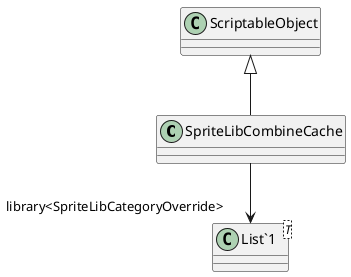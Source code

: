 @startuml
class SpriteLibCombineCache {
}
class "List`1"<T> {
}
ScriptableObject <|-- SpriteLibCombineCache
SpriteLibCombineCache --> "library<SpriteLibCategoryOverride>" "List`1"
@enduml
